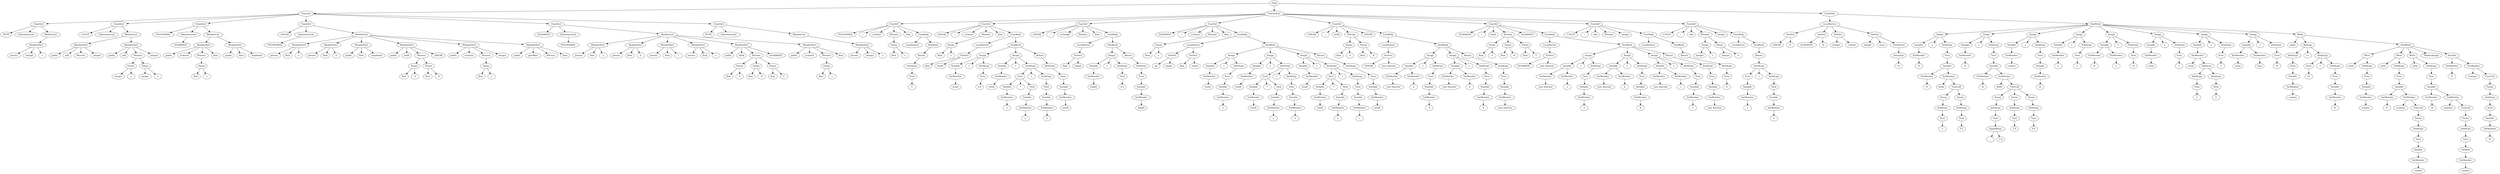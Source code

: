 digraph {
	4691 [label=Prog]
	865 [label=ClassList]
	4691 -> 865
	58 [label=ClassDecl]
	865 -> 58
	13 [label=DUPE]
	58 -> 13
	20 [label=InheritanceList]
	58 -> 20
	51 [label=MemberList]
	58 -> 51
	46 [label=MemberDecl]
	51 -> 46
	35 [label=private]
	46 -> 35
	38 [label=integer]
	46 -> 38
	40 [label=a]
	46 -> 40
	194 [label=ClassDecl]
	865 -> 194
	68 [label=UTILITY]
	194 -> 68
	75 [label=InheritanceList]
	194 -> 75
	187 [label=MemberList]
	194 -> 187
	116 [label=MemberDecl]
	187 -> 116
	90 [label=public]
	116 -> 90
	93 [label=add]
	116 -> 93
	103 [label=fParams]
	116 -> 103
	112 [label=integer]
	116 -> 112
	182 [label=MemberDecl]
	187 -> 182
	125 [label=public]
	182 -> 125
	128 [label=add]
	182 -> 128
	169 [label=fParams]
	182 -> 169
	147 [label=Param]
	169 -> 147
	141 [label=integer]
	147 -> 141
	143 [label=a]
	147 -> 143
	164 [label=Param]
	169 -> 164
	158 [label=integer]
	164 -> 158
	160 [label=b]
	164 -> 160
	178 [label=integer]
	182 -> 178
	303 [label=ClassDecl]
	865 -> 303
	204 [label=POLYNOMIAL]
	303 -> 204
	216 [label=InheritanceList]
	303 -> 216
	212 [label=QUADRATIC]
	216 -> 212
	296 [label=MemberList]
	303 -> 296
	271 [label=MemberDecl]
	296 -> 271
	231 [label=public]
	271 -> 231
	234 [label=evaluate]
	271 -> 234
	258 [label=fParams]
	271 -> 258
	253 [label=Param]
	258 -> 253
	247 [label=float]
	253 -> 247
	249 [label=x]
	253 -> 249
	267 [label=float]
	271 -> 267
	291 [label=MemberDecl]
	296 -> 291
	280 [label=public]
	291 -> 280
	283 [label=float]
	291 -> 283
	285 [label=shadowed]
	291 -> 285
	553 [label=ClassDecl]
	865 -> 553
	313 [label=LINEAR]
	553 -> 313
	325 [label=InheritanceList]
	553 -> 325
	321 [label=POLYNOMIAL]
	325 -> 321
	546 [label=MemberList]
	553 -> 546
	351 [label=MemberDecl]
	546 -> 351
	340 [label=private]
	351 -> 340
	343 [label=float]
	351 -> 343
	345 [label=a]
	351 -> 345
	371 [label=MemberDecl]
	546 -> 371
	360 [label=private]
	371 -> 360
	363 [label=float]
	371 -> 363
	365 [label=b]
	371 -> 365
	391 [label=MemberDecl]
	546 -> 391
	380 [label=public]
	391 -> 380
	383 [label=float]
	391 -> 383
	385 [label=shadowed]
	391 -> 385
	457 [label=MemberDecl]
	546 -> 457
	400 [label=public]
	457 -> 400
	403 [label=build]
	457 -> 403
	444 [label=fParams]
	457 -> 444
	422 [label=Param]
	444 -> 422
	416 [label=float]
	422 -> 416
	418 [label=A]
	422 -> 418
	439 [label=Param]
	444 -> 439
	433 [label=float]
	439 -> 433
	435 [label=B]
	439 -> 435
	453 [label=LINEAR]
	457 -> 453
	506 [label=MemberDecl]
	546 -> 506
	466 [label=public]
	506 -> 466
	469 [label=evaluate]
	506 -> 469
	493 [label=fParams]
	506 -> 493
	488 [label=Param]
	493 -> 488
	482 [label=float]
	488 -> 482
	484 [label=x]
	488 -> 484
	502 [label=integer]
	506 -> 502
	541 [label=MemberDecl]
	546 -> 541
	515 [label=public]
	541 -> 515
	518 [label=getOffset]
	541 -> 518
	528 [label=fParams]
	541 -> 528
	537 [label=float]
	541 -> 537
	805 [label=ClassDecl]
	865 -> 805
	563 [label=QUADRATIC]
	805 -> 563
	575 [label=InheritanceList]
	805 -> 575
	571 [label=POLYNOMIAL]
	575 -> 571
	798 [label=MemberList]
	805 -> 798
	601 [label=MemberDecl]
	798 -> 601
	590 [label=private]
	601 -> 590
	593 [label=float]
	601 -> 593
	595 [label=a]
	601 -> 595
	621 [label=MemberDecl]
	798 -> 621
	610 [label=private]
	621 -> 610
	613 [label=float]
	621 -> 613
	615 [label=b]
	621 -> 615
	641 [label=MemberDecl]
	798 -> 641
	630 [label=private]
	641 -> 630
	633 [label=float]
	641 -> 633
	635 [label=c]
	641 -> 635
	661 [label=MemberDecl]
	798 -> 661
	650 [label=private]
	661 -> 650
	653 [label=float]
	661 -> 653
	655 [label=a]
	661 -> 655
	744 [label=MemberDecl]
	798 -> 744
	670 [label=public]
	744 -> 670
	673 [label=build]
	744 -> 673
	731 [label=fParams]
	744 -> 731
	692 [label=Param]
	731 -> 692
	686 [label=float]
	692 -> 686
	688 [label=A]
	692 -> 688
	709 [label=Param]
	731 -> 709
	703 [label=float]
	709 -> 703
	705 [label=B]
	709 -> 705
	726 [label=Param]
	731 -> 726
	720 [label=float]
	726 -> 720
	722 [label=C]
	726 -> 722
	740 [label=QUADRATIC]
	744 -> 740
	793 [label=MemberDecl]
	798 -> 793
	753 [label=public]
	793 -> 753
	756 [label=evaluate]
	793 -> 756
	780 [label=fParams]
	793 -> 780
	775 [label=Param]
	780 -> 775
	769 [label=float]
	775 -> 769
	771 [label=x]
	775 -> 771
	789 [label=float]
	793 -> 789
	860 [label=ClassDecl]
	865 -> 860
	815 [label=DUPE]
	860 -> 815
	822 [label=InheritanceList]
	860 -> 822
	853 [label=MemberList]
	860 -> 853
	848 [label=MemberDecl]
	853 -> 848
	837 [label=private]
	848 -> 837
	840 [label=integer]
	848 -> 840
	842 [label=a]
	848 -> 842
	3176 [label=FuncDefList]
	4691 -> 3176
	983 [label=FuncDef]
	3176 -> 983
	877 [label=POLYNOMIAL]
	983 -> 877
	880 [label="::"]
	983 -> 880
	882 [label=evaluate]
	983 -> 882
	905 [label=fParams]
	983 -> 905
	900 [label=Param]
	905 -> 900
	894 [label=float]
	900 -> 894
	896 [label=x]
	900 -> 896
	914 [label=float]
	983 -> 914
	978 [label=FuncBody]
	983 -> 978
	925 [label=LocalVarList]
	978 -> 925
	975 [label=StatBlock]
	978 -> 975
	970 [label=Return]
	975 -> 970
	961 [label=ArithExpr]
	970 -> 961
	956 [label=Term]
	961 -> 956
	952 [label=0]
	956 -> 952
	1341 [label=FuncDef]
	3176 -> 1341
	992 [label=LINEAR]
	1341 -> 992
	995 [label="::"]
	1341 -> 995
	997 [label=evaluate]
	1341 -> 997
	1020 [label=fParams]
	1341 -> 1020
	1015 [label=Param]
	1020 -> 1015
	1009 [label=float]
	1015 -> 1009
	1011 [label=x]
	1015 -> 1011
	1029 [label=float]
	1341 -> 1029
	1336 [label=FuncBody]
	1341 -> 1336
	1060 [label=LocalVarList]
	1336 -> 1060
	1055 [label=VarDecl]
	1060 -> 1055
	1047 [label=float]
	1055 -> 1047
	1049 [label=result]
	1055 -> 1049
	1333 [label=StatBlock]
	1336 -> 1333
	1123 [label=Assign]
	1333 -> 1123
	1090 [label=Variable]
	1123 -> 1090
	1084 [label=VarMember]
	1090 -> 1084
	1080 [label=result]
	1084 -> 1080
	1095 [label="="]
	1123 -> 1095
	1116 [label=ArithExpr]
	1123 -> 1116
	1111 [label=Term]
	1116 -> 1111
	1107 [label=0.0]
	1111 -> 1107
	1270 [label=Assign]
	1333 -> 1270
	1148 [label=Variable]
	1270 -> 1148
	1142 [label=VarMember]
	1148 -> 1142
	1138 [label=result]
	1142 -> 1138
	1153 [label="="]
	1270 -> 1153
	1263 [label=ArithExpr]
	1270 -> 1263
	1218 [label=Term]
	1263 -> 1218
	1182 [label=Variable]
	1218 -> 1182
	1176 [label=VarMember]
	1182 -> 1176
	1172 [label=a]
	1176 -> 1172
	1187 [label="*"]
	1218 -> 1187
	1215 [label=Term]
	1218 -> 1215
	1210 [label=Variable]
	1215 -> 1210
	1204 [label=VarMember]
	1210 -> 1204
	1200 [label=x]
	1204 -> 1200
	1223 [label="+"]
	1263 -> 1223
	1260 [label=ArithExpr]
	1263 -> 1260
	1255 [label=Term]
	1260 -> 1255
	1250 [label=Variable]
	1255 -> 1250
	1244 [label=VarMember]
	1250 -> 1244
	1240 [label=b]
	1244 -> 1240
	1328 [label=Return]
	1333 -> 1328
	1319 [label=ArithExpr]
	1328 -> 1319
	1314 [label=Term]
	1319 -> 1314
	1309 [label=Variable]
	1314 -> 1309
	1303 [label=VarMember]
	1309 -> 1303
	1299 [label=result]
	1303 -> 1299
	1538 [label=FuncDef]
	3176 -> 1538
	1350 [label=LINEAR]
	1538 -> 1350
	1353 [label="::"]
	1538 -> 1353
	1355 [label=arclength]
	1538 -> 1355
	1364 [label=fParams]
	1538 -> 1364
	1373 [label=float]
	1538 -> 1373
	1533 [label=FuncBody]
	1538 -> 1533
	1404 [label=LocalVarList]
	1533 -> 1404
	1399 [label=VarDecl]
	1404 -> 1399
	1391 [label=float]
	1399 -> 1391
	1393 [label=length]
	1399 -> 1393
	1530 [label=StatBlock]
	1533 -> 1530
	1467 [label=Assign]
	1530 -> 1467
	1434 [label=Variable]
	1467 -> 1434
	1428 [label=VarMember]
	1434 -> 1428
	1424 [label=length]
	1428 -> 1424
	1439 [label="="]
	1467 -> 1439
	1460 [label=ArithExpr]
	1467 -> 1460
	1455 [label=Term]
	1460 -> 1455
	1451 [label=0.0]
	1455 -> 1451
	1525 [label=Return]
	1530 -> 1525
	1516 [label=ArithExpr]
	1525 -> 1516
	1511 [label=Term]
	1516 -> 1511
	1506 [label=Variable]
	1511 -> 1506
	1500 [label=VarMember]
	1506 -> 1500
	1496 [label=length]
	1500 -> 1496
	2078 [label=FuncDef]
	3176 -> 2078
	1547 [label=QUADRATIC]
	2078 -> 1547
	1550 [label="::"]
	2078 -> 1550
	1552 [label=evaluate]
	2078 -> 1552
	1575 [label=fParams]
	2078 -> 1575
	1570 [label=Param]
	1575 -> 1570
	1564 [label=float]
	1570 -> 1564
	1566 [label=x]
	1570 -> 1566
	1584 [label=float]
	2078 -> 1584
	2073 [label=FuncBody]
	2078 -> 2073
	1632 [label=LocalVarList]
	2073 -> 1632
	1610 [label=VarDecl]
	1632 -> 1610
	1602 [label=int]
	1610 -> 1602
	1604 [label=output]
	1610 -> 1604
	1627 [label=VarDecl]
	1632 -> 1627
	1619 [label=float]
	1627 -> 1619
	1621 [label=result]
	1627 -> 1621
	2070 [label=StatBlock]
	2073 -> 2070
	1713 [label=Assign]
	2070 -> 1713
	1662 [label=Variable]
	1713 -> 1662
	1656 [label=VarMember]
	1662 -> 1656
	1652 [label=result]
	1656 -> 1652
	1667 [label="="]
	1713 -> 1667
	1706 [label=ArithExpr]
	1713 -> 1706
	1701 [label=Term]
	1706 -> 1701
	1696 [label=Variable]
	1701 -> 1696
	1690 [label=VarMember]
	1696 -> 1690
	1686 [label=a]
	1690 -> 1686
	1860 [label=Assign]
	2070 -> 1860
	1738 [label=Variable]
	1860 -> 1738
	1732 [label=VarMember]
	1738 -> 1732
	1728 [label=result]
	1732 -> 1728
	1743 [label="="]
	1860 -> 1743
	1853 [label=ArithExpr]
	1860 -> 1853
	1808 [label=Term]
	1853 -> 1808
	1772 [label=Variable]
	1808 -> 1772
	1766 [label=VarMember]
	1772 -> 1766
	1762 [label=result]
	1766 -> 1762
	1777 [label="*"]
	1808 -> 1777
	1805 [label=Term]
	1808 -> 1805
	1800 [label=Variable]
	1805 -> 1800
	1794 [label=VarMember]
	1800 -> 1794
	1790 [label=x]
	1794 -> 1790
	1813 [label="+"]
	1853 -> 1813
	1850 [label=ArithExpr]
	1853 -> 1850
	1845 [label=Term]
	1850 -> 1845
	1840 [label=Variable]
	1845 -> 1840
	1834 [label=VarMember]
	1840 -> 1834
	1830 [label=b]
	1834 -> 1830
	2007 [label=Assign]
	2070 -> 2007
	1885 [label=Variable]
	2007 -> 1885
	1879 [label=VarMember]
	1885 -> 1879
	1875 [label=result]
	1879 -> 1875
	1890 [label="="]
	2007 -> 1890
	2000 [label=ArithExpr]
	2007 -> 2000
	1955 [label=Term]
	2000 -> 1955
	1919 [label=Variable]
	1955 -> 1919
	1913 [label=VarMember]
	1919 -> 1913
	1909 [label=result]
	1913 -> 1909
	1924 [label="*"]
	1955 -> 1924
	1952 [label=Term]
	1955 -> 1952
	1947 [label=Variable]
	1952 -> 1947
	1941 [label=VarMember]
	1947 -> 1941
	1937 [label=x]
	1941 -> 1937
	1960 [label="+"]
	2000 -> 1960
	1997 [label=ArithExpr]
	2000 -> 1997
	1992 [label=Term]
	1997 -> 1992
	1987 [label=Variable]
	1992 -> 1987
	1981 [label=VarMember]
	1987 -> 1981
	1977 [label=c]
	1981 -> 1977
	2065 [label=Return]
	2070 -> 2065
	2056 [label=ArithExpr]
	2065 -> 2056
	2051 [label=Term]
	2056 -> 2051
	2046 [label=Variable]
	2051 -> 2046
	2040 [label=VarMember]
	2046 -> 2040
	2036 [label=result]
	2040 -> 2036
	2426 [label=FuncDef]
	3176 -> 2426
	2087 [label=LINEAR]
	2426 -> 2087
	2090 [label="::"]
	2426 -> 2090
	2092 [label=build]
	2426 -> 2092
	2132 [label=fParams]
	2426 -> 2132
	2110 [label=Param]
	2132 -> 2110
	2104 [label=float]
	2110 -> 2104
	2106 [label=A]
	2110 -> 2106
	2127 [label=Param]
	2132 -> 2127
	2121 [label=float]
	2127 -> 2121
	2123 [label=B]
	2127 -> 2123
	2141 [label=LINEAR]
	2426 -> 2141
	2421 [label=FuncBody]
	2426 -> 2421
	2172 [label=LocalVarList]
	2421 -> 2172
	2167 [label=VarDecl]
	2172 -> 2167
	2159 [label=LINEAR]
	2167 -> 2159
	2161 [label=new_function]
	2167 -> 2161
	2418 [label=StatBlock]
	2421 -> 2418
	2266 [label=Assign]
	2418 -> 2266
	2215 [label=Variable]
	2266 -> 2215
	2196 [label=VarMember]
	2215 -> 2196
	2192 [label=new_function]
	2196 -> 2192
	2210 [label=VarMember]
	2215 -> 2210
	2206 [label=a]
	2210 -> 2206
	2220 [label="="]
	2266 -> 2220
	2259 [label=ArithExpr]
	2266 -> 2259
	2254 [label=Term]
	2259 -> 2254
	2249 [label=Variable]
	2254 -> 2249
	2243 [label=VarMember]
	2249 -> 2243
	2239 [label=A]
	2243 -> 2239
	2355 [label=Assign]
	2418 -> 2355
	2304 [label=Variable]
	2355 -> 2304
	2285 [label=VarMember]
	2304 -> 2285
	2281 [label=new_function]
	2285 -> 2281
	2299 [label=VarMember]
	2304 -> 2299
	2295 [label=b]
	2299 -> 2295
	2309 [label="="]
	2355 -> 2309
	2348 [label=ArithExpr]
	2355 -> 2348
	2343 [label=Term]
	2348 -> 2343
	2338 [label=Variable]
	2343 -> 2338
	2332 [label=VarMember]
	2338 -> 2332
	2328 [label=B]
	2332 -> 2328
	2413 [label=Return]
	2418 -> 2413
	2404 [label=ArithExpr]
	2413 -> 2404
	2399 [label=Term]
	2404 -> 2399
	2394 [label=Variable]
	2399 -> 2394
	2388 [label=VarMember]
	2394 -> 2388
	2384 [label=new_function]
	2388 -> 2384
	2880 [label=FuncDef]
	3176 -> 2880
	2435 [label=QUADRATIC]
	2880 -> 2435
	2438 [label="::"]
	2880 -> 2438
	2440 [label=build]
	2880 -> 2440
	2497 [label=fParams]
	2880 -> 2497
	2458 [label=Param]
	2497 -> 2458
	2452 [label=float]
	2458 -> 2452
	2454 [label=A]
	2458 -> 2454
	2475 [label=Param]
	2497 -> 2475
	2469 [label=float]
	2475 -> 2469
	2471 [label=B]
	2475 -> 2471
	2492 [label=Param]
	2497 -> 2492
	2486 [label=float]
	2492 -> 2486
	2488 [label=C]
	2492 -> 2488
	2506 [label=QUADRATIC]
	2880 -> 2506
	2875 [label=FuncBody]
	2880 -> 2875
	2537 [label=LocalVarList]
	2875 -> 2537
	2532 [label=VarDecl]
	2537 -> 2532
	2524 [label=QUADRATIC]
	2532 -> 2524
	2526 [label=new_function]
	2532 -> 2526
	2872 [label=StatBlock]
	2875 -> 2872
	2631 [label=Assign]
	2872 -> 2631
	2580 [label=Variable]
	2631 -> 2580
	2561 [label=VarMember]
	2580 -> 2561
	2557 [label=new_function]
	2561 -> 2557
	2575 [label=VarMember]
	2580 -> 2575
	2571 [label=a]
	2575 -> 2571
	2585 [label="="]
	2631 -> 2585
	2624 [label=ArithExpr]
	2631 -> 2624
	2619 [label=Term]
	2624 -> 2619
	2614 [label=Variable]
	2619 -> 2614
	2608 [label=VarMember]
	2614 -> 2608
	2604 [label=A]
	2608 -> 2604
	2720 [label=Assign]
	2872 -> 2720
	2669 [label=Variable]
	2720 -> 2669
	2650 [label=VarMember]
	2669 -> 2650
	2646 [label=new_function]
	2650 -> 2646
	2664 [label=VarMember]
	2669 -> 2664
	2660 [label=b]
	2664 -> 2660
	2674 [label="="]
	2720 -> 2674
	2713 [label=ArithExpr]
	2720 -> 2713
	2708 [label=Term]
	2713 -> 2708
	2703 [label=Variable]
	2708 -> 2703
	2697 [label=VarMember]
	2703 -> 2697
	2693 [label=B]
	2697 -> 2693
	2809 [label=Assign]
	2872 -> 2809
	2758 [label=Variable]
	2809 -> 2758
	2739 [label=VarMember]
	2758 -> 2739
	2735 [label=new_function]
	2739 -> 2735
	2753 [label=VarMember]
	2758 -> 2753
	2749 [label=c]
	2753 -> 2749
	2763 [label="="]
	2809 -> 2763
	2802 [label=ArithExpr]
	2809 -> 2802
	2797 [label=Term]
	2802 -> 2797
	2792 [label=Variable]
	2797 -> 2792
	2786 [label=VarMember]
	2792 -> 2786
	2782 [label=C]
	2786 -> 2782
	2867 [label=Return]
	2872 -> 2867
	2858 [label=ArithExpr]
	2867 -> 2858
	2853 [label=Term]
	2858 -> 2853
	2848 [label=Variable]
	2853 -> 2848
	2842 [label=VarMember]
	2848 -> 2842
	2838 [label=new_function]
	2842 -> 2838
	2981 [label=FuncDef]
	3176 -> 2981
	2889 [label=UTILITY]
	2981 -> 2889
	2892 [label="::"]
	2981 -> 2892
	2894 [label=add]
	2981 -> 2894
	2903 [label=fParams]
	2981 -> 2903
	2912 [label=integer]
	2981 -> 2912
	2976 [label=FuncBody]
	2981 -> 2976
	2923 [label=LocalVarList]
	2976 -> 2923
	2973 [label=StatBlock]
	2976 -> 2973
	2968 [label=Return]
	2973 -> 2968
	2959 [label=ArithExpr]
	2968 -> 2959
	2954 [label=Term]
	2959 -> 2954
	2950 [label=0]
	2954 -> 2950
	3171 [label=FuncDef]
	3176 -> 3171
	2990 [label=UTILITY]
	3171 -> 2990
	2993 [label="::"]
	3171 -> 2993
	2995 [label=add]
	3171 -> 2995
	3035 [label=fParams]
	3171 -> 3035
	3013 [label=Param]
	3035 -> 3013
	3007 [label=integer]
	3013 -> 3007
	3009 [label=a]
	3013 -> 3009
	3030 [label=Param]
	3035 -> 3030
	3024 [label=integer]
	3030 -> 3024
	3026 [label=b]
	3030 -> 3026
	3044 [label=integer]
	3171 -> 3044
	3166 [label=FuncBody]
	3171 -> 3166
	3055 [label=LocalVarList]
	3166 -> 3055
	3163 [label=StatBlock]
	3166 -> 3163
	3158 [label=Return]
	3163 -> 3158
	3149 [label=ArithExpr]
	3158 -> 3149
	3104 [label=Term]
	3149 -> 3104
	3099 [label=Variable]
	3104 -> 3099
	3093 [label=VarMember]
	3099 -> 3093
	3089 [label=a]
	3093 -> 3089
	3109 [label="+"]
	3149 -> 3109
	3146 [label=ArithExpr]
	3149 -> 3146
	3141 [label=Term]
	3146 -> 3141
	3136 [label=Variable]
	3141 -> 3136
	3130 [label=VarMember]
	3136 -> 3130
	3126 [label=b]
	3130 -> 3126
	4687 [label=FuncBody]
	4691 -> 4687
	3282 [label=LocalVarList]
	4687 -> 3282
	3205 [label=VarDecl]
	3282 -> 3205
	3197 [label=LINEAR]
	3205 -> 3197
	3199 [label=f1]
	3205 -> 3199
	3222 [label=VarDecl]
	3282 -> 3222
	3214 [label=QUADRATIC]
	3222 -> 3214
	3216 [label=f2]
	3222 -> 3216
	3239 [label=VarDecl]
	3282 -> 3239
	3231 [label=integer]
	3239 -> 3231
	3233 [label=counter]
	3239 -> 3233
	3277 [label=VarDecl]
	3282 -> 3277
	3248 [label=integer]
	3277 -> 3248
	3250 [label=array]
	3277 -> 3250
	3272 [label=ArrSizeList]
	3277 -> 3272
	3265 [label=ArraySize]
	3272 -> 3265
	3263 [label=10]
	3265 -> 3263
	4684 [label=StatBlock]
	4687 -> 4684
	3453 [label=Assign]
	4684 -> 3453
	3312 [label=Variable]
	3453 -> 3312
	3306 [label=VarMember]
	3312 -> 3306
	3302 [label=f1]
	3306 -> 3302
	3317 [label="="]
	3453 -> 3317
	3446 [label=ArithExpr]
	3453 -> 3446
	3441 [label=Term]
	3446 -> 3441
	3436 [label=Variable]
	3441 -> 3436
	3340 [label=VarMember]
	3436 -> 3340
	3336 [label=f1]
	3340 -> 3336
	3431 [label=VarMember]
	3436 -> 3431
	3350 [label=build]
	3431 -> 3350
	3428 [label=FuncCall]
	3431 -> 3428
	3387 [label=Param]
	3428 -> 3387
	3382 [label=ArithExpr]
	3387 -> 3382
	3377 [label=Term]
	3382 -> 3377
	3373 [label=2]
	3377 -> 3373
	3421 [label=Param]
	3428 -> 3421
	3416 [label=ArithExpr]
	3421 -> 3416
	3411 [label=Term]
	3416 -> 3411
	3407 [label=3.5]
	3411 -> 3407
	3663 [label=Assign]
	4684 -> 3663
	3478 [label=Variable]
	3663 -> 3478
	3472 [label=VarMember]
	3478 -> 3472
	3468 [label=f2]
	3472 -> 3468
	3483 [label="="]
	3663 -> 3483
	3656 [label=ArithExpr]
	3663 -> 3656
	3651 [label=Term]
	3656 -> 3651
	3646 [label=Variable]
	3651 -> 3646
	3506 [label=VarMember]
	3646 -> 3506
	3502 [label=f2]
	3506 -> 3502
	3641 [label=VarMember]
	3646 -> 3641
	3516 [label=build]
	3641 -> 3516
	3638 [label=FuncCall]
	3641 -> 3638
	3563 [label=Param]
	3638 -> 3563
	3558 [label=ArithExpr]
	3563 -> 3558
	3553 [label=Term]
	3558 -> 3553
	3548 [label=SignedNum]
	3553 -> 3548
	3543 [label="-"]
	3548 -> 3543
	3546 [label=2.0]
	3548 -> 3546
	3597 [label=Param]
	3638 -> 3597
	3592 [label=ArithExpr]
	3597 -> 3592
	3587 [label=Term]
	3592 -> 3587
	3583 [label=1.0]
	3587 -> 3583
	3631 [label=Param]
	3638 -> 3631
	3626 [label=ArithExpr]
	3631 -> 3626
	3621 [label=Term]
	3626 -> 3621
	3617 [label=0.0]
	3621 -> 3617
	3739 [label=Assign]
	4684 -> 3739
	3688 [label=Variable]
	3739 -> 3688
	3682 [label=VarMember]
	3688 -> 3682
	3678 [label=counter]
	3682 -> 3678
	3693 [label="="]
	3739 -> 3693
	3732 [label=ArithExpr]
	3739 -> 3732
	3727 [label=Term]
	3732 -> 3727
	3722 [label=Variable]
	3727 -> 3722
	3716 [label=VarMember]
	3722 -> 3716
	3712 [label=f2]
	3716 -> 3712
	3797 [label=Assign]
	4684 -> 3797
	3764 [label=Variable]
	3797 -> 3764
	3758 [label=VarMember]
	3764 -> 3758
	3754 [label=x]
	3758 -> 3754
	3769 [label="="]
	3797 -> 3769
	3790 [label=ArithExpr]
	3797 -> 3790
	3785 [label=Term]
	3790 -> 3785
	3781 [label=2]
	3785 -> 3781
	3868 [label=Assign]
	4684 -> 3868
	3835 [label=Variable]
	3868 -> 3835
	3816 [label=VarMember]
	3835 -> 3816
	3812 [label=f1]
	3816 -> 3812
	3830 [label=VarMember]
	3835 -> 3830
	3826 [label=z]
	3830 -> 3826
	3840 [label="="]
	3868 -> 3840
	3861 [label=ArithExpr]
	3868 -> 3861
	3856 [label=Term]
	3861 -> 3856
	3852 [label=10]
	3856 -> 3852
	3926 [label=Assign]
	4684 -> 3926
	3893 [label=Variable]
	3926 -> 3893
	3887 [label=VarMember]
	3893 -> 3887
	3883 [label=array]
	3887 -> 3883
	3898 [label="="]
	3926 -> 3898
	3919 [label=ArithExpr]
	3926 -> 3919
	3914 [label=Term]
	3919 -> 3914
	3910 [label=2]
	3914 -> 3910
	4045 [label=Assign]
	4684 -> 4045
	4012 [label=Variable]
	4045 -> 4012
	4006 [label=VarMember]
	4012 -> 4006
	3941 [label=array]
	4006 -> 3941
	4003 [label=IndexList]
	4006 -> 4003
	3969 [label=ArithExpr]
	4003 -> 3969
	3964 [label=Term]
	3969 -> 3964
	3960 [label=2]
	3964 -> 3960
	3996 [label=ArithExpr]
	4003 -> 3996
	3991 [label=Term]
	3996 -> 3991
	3987 [label=4]
	3991 -> 3987
	4017 [label="="]
	4045 -> 4017
	4038 [label=ArithExpr]
	4045 -> 4038
	4033 [label=Term]
	4038 -> 4033
	4029 [label=3]
	4033 -> 4029
	4116 [label=Assign]
	4684 -> 4116
	4083 [label=Variable]
	4116 -> 4083
	4064 [label=VarMember]
	4083 -> 4064
	4060 [label=array]
	4064 -> 4060
	4078 [label=VarMember]
	4083 -> 4078
	4074 [label=func]
	4078 -> 4074
	4088 [label="="]
	4116 -> 4088
	4109 [label=ArithExpr]
	4116 -> 4109
	4104 [label=Term]
	4109 -> 4104
	4100 [label=10]
	4104 -> 4100
	4679 [label=While]
	4684 -> 4679
	4124 [label=while]
	4679 -> 4124
	4235 [label=RelExpr]
	4679 -> 4235
	4168 [label=ArithExpr]
	4235 -> 4168
	4163 [label=Term]
	4168 -> 4163
	4158 [label=Variable]
	4163 -> 4158
	4152 [label=VarMember]
	4158 -> 4152
	4148 [label=counter]
	4152 -> 4148
	4172 [label="<="]
	4235 -> 4172
	4232 [label=ArithExpr]
	4235 -> 4232
	4187 [label=Term]
	4232 -> 4187
	4183 [label=10]
	4187 -> 4183
	4192 [label="+"]
	4232 -> 4192
	4229 [label=ArithExpr]
	4232 -> 4229
	4224 [label=Term]
	4229 -> 4224
	4219 [label=Variable]
	4224 -> 4219
	4213 [label=VarMember]
	4219 -> 4213
	4209 [label=f1]
	4213 -> 4209
	4676 [label=StatBlock]
	4679 -> 4676
	4301 [label=Write]
	4676 -> 4301
	4251 [label=write]
	4301 -> 4251
	4292 [label=ArithExpr]
	4301 -> 4292
	4287 [label=Term]
	4292 -> 4287
	4282 [label=Variable]
	4287 -> 4282
	4276 [label=VarMember]
	4282 -> 4276
	4272 [label=counter]
	4276 -> 4272
	4433 [label=Write]
	4676 -> 4433
	4309 [label=write]
	4433 -> 4309
	4424 [label=ArithExpr]
	4433 -> 4424
	4419 [label=Term]
	4424 -> 4419
	4414 [label=Variable]
	4419 -> 4414
	4334 [label=VarMember]
	4414 -> 4334
	4330 [label=f1]
	4334 -> 4330
	4409 [label=VarMember]
	4414 -> 4409
	4344 [label=evaluate]
	4409 -> 4344
	4406 [label=FuncCall]
	4409 -> 4406
	4399 [label=Param]
	4406 -> 4399
	4394 [label=ArithExpr]
	4399 -> 4394
	4389 [label=Term]
	4394 -> 4389
	4384 [label=Variable]
	4389 -> 4384
	4378 [label=VarMember]
	4384 -> 4378
	4374 [label=counter]
	4378 -> 4374
	4565 [label=Write]
	4676 -> 4565
	4441 [label=write]
	4565 -> 4441
	4556 [label=ArithExpr]
	4565 -> 4556
	4551 [label=Term]
	4556 -> 4551
	4546 [label=Variable]
	4551 -> 4546
	4466 [label=VarMember]
	4546 -> 4466
	4462 [label=f2]
	4466 -> 4462
	4541 [label=VarMember]
	4546 -> 4541
	4476 [label=evaluate]
	4541 -> 4476
	4538 [label=FuncCall]
	4541 -> 4538
	4531 [label=Param]
	4538 -> 4531
	4526 [label=ArithExpr]
	4531 -> 4526
	4521 [label=Term]
	4526 -> 4521
	4516 [label=Variable]
	4521 -> 4516
	4510 [label=VarMember]
	4516 -> 4510
	4506 [label=counter]
	4510 -> 4506
	4570 [label=MarkerAssign]
	4676 -> 4570
	4664 [label=Variable]
	4676 -> 4664
	4584 [label=VarMember]
	4664 -> 4584
	4580 [label=f2]
	4584 -> 4580
	4659 [label=VarMember]
	4664 -> 4659
	4594 [label=evaluate]
	4659 -> 4594
	4656 [label=FuncCall]
	4659 -> 4656
	4649 [label=Param]
	4656 -> 4649
	4644 [label=ArithExpr]
	4649 -> 4644
	4639 [label=Term]
	4644 -> 4639
	4634 [label=Variable]
	4639 -> 4634
	4628 [label=VarMember]
	4634 -> 4628
	4624 [label=f2]
	4628 -> 4624
}
